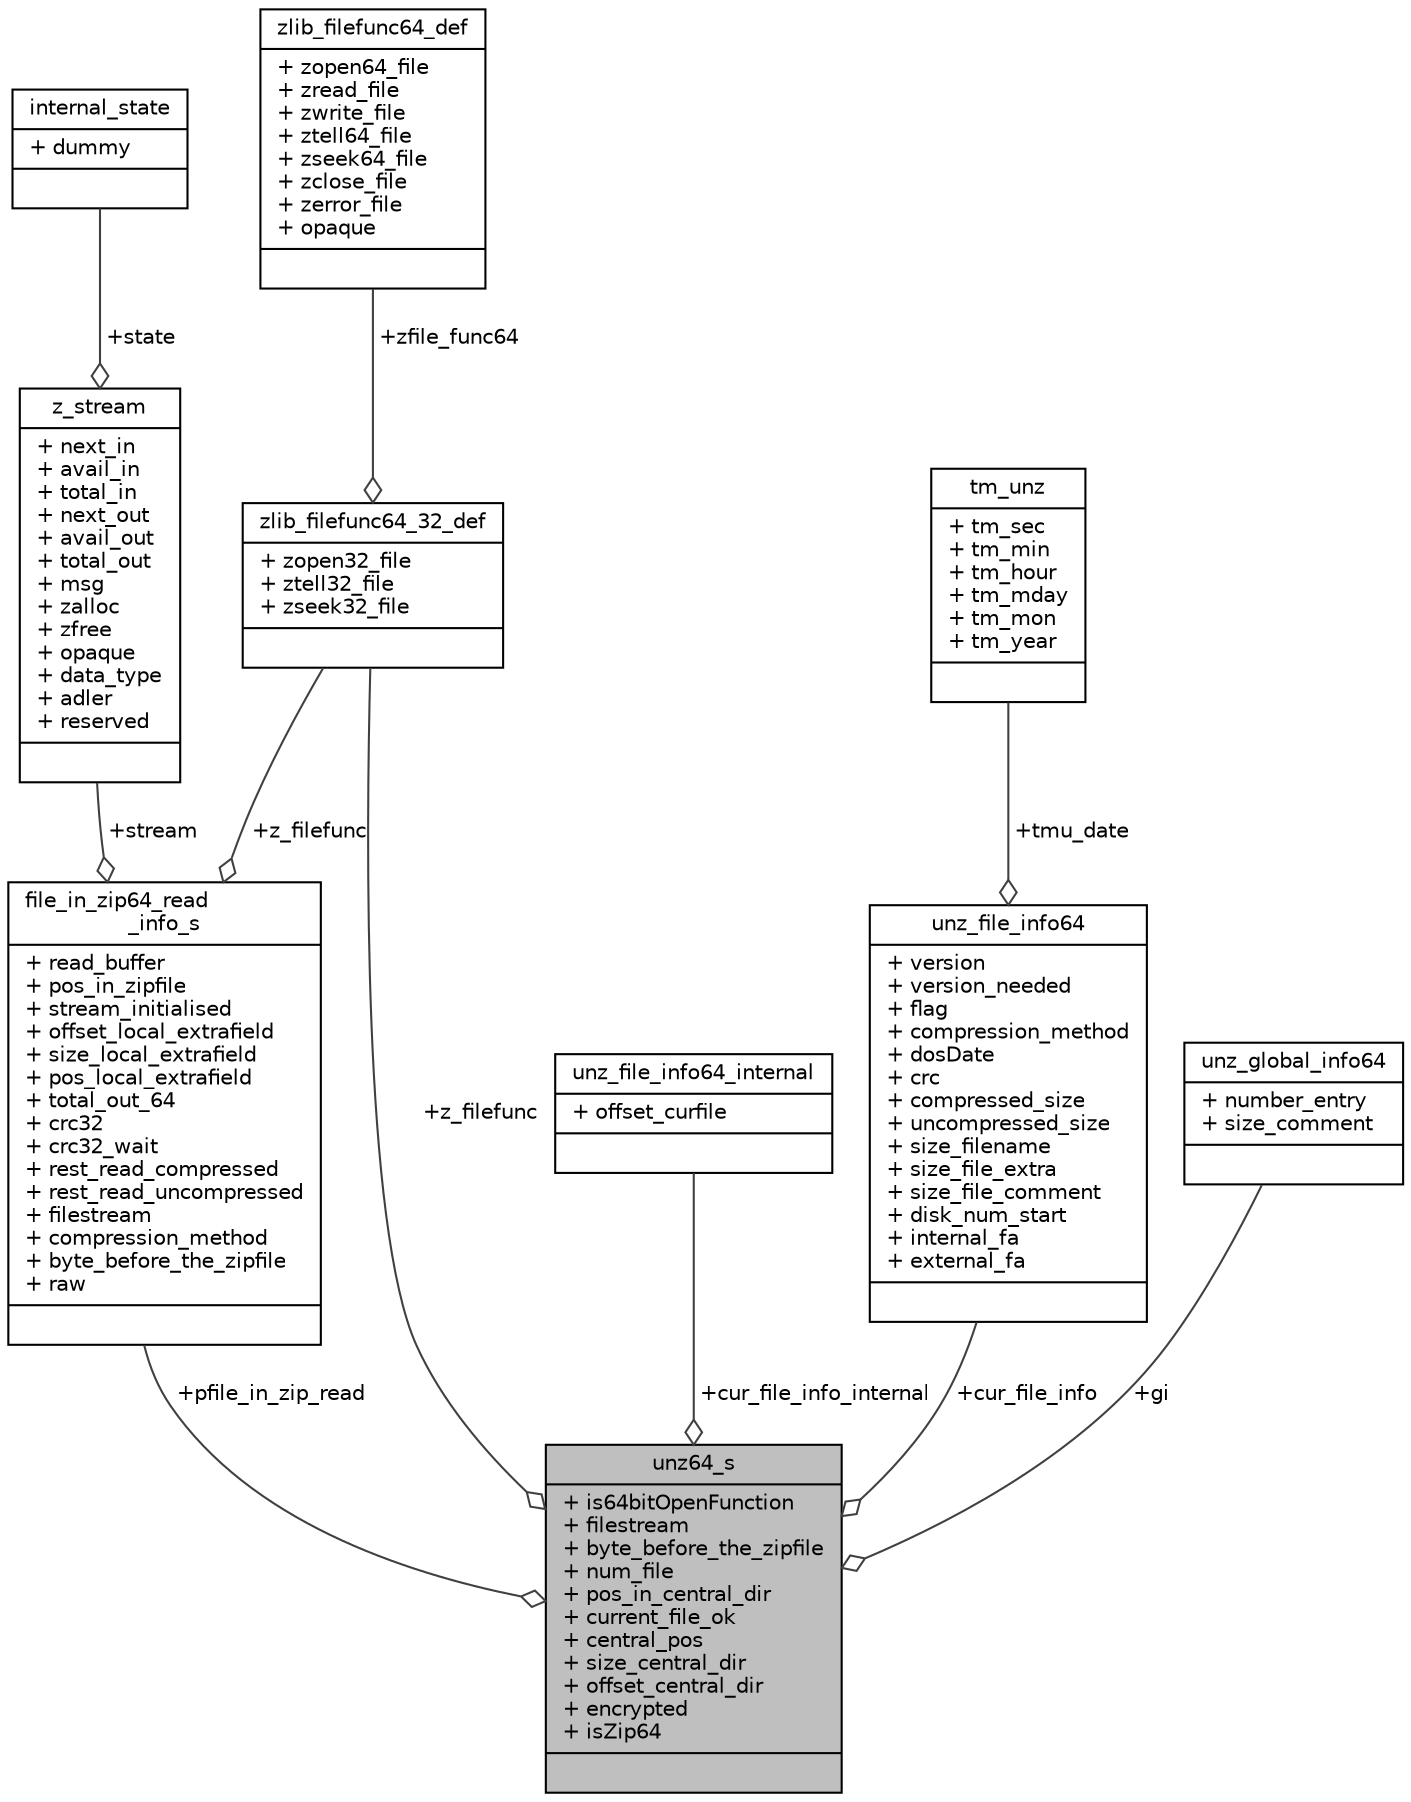 digraph "unz64_s"
{
  edge [fontname="Helvetica",fontsize="10",labelfontname="Helvetica",labelfontsize="10"];
  node [fontname="Helvetica",fontsize="10",shape=record];
  Node1 [label="{unz64_s\n|+ is64bitOpenFunction\l+ filestream\l+ byte_before_the_zipfile\l+ num_file\l+ pos_in_central_dir\l+ current_file_ok\l+ central_pos\l+ size_central_dir\l+ offset_central_dir\l+ encrypted\l+ isZip64\l|}",height=0.2,width=0.4,color="black", fillcolor="grey75", style="filled", fontcolor="black"];
  Node2 -> Node1 [color="grey25",fontsize="10",style="solid",label=" +pfile_in_zip_read" ,arrowhead="odiamond",fontname="Helvetica"];
  Node2 [label="{file_in_zip64_read\l_info_s\n|+ read_buffer\l+ pos_in_zipfile\l+ stream_initialised\l+ offset_local_extrafield\l+ size_local_extrafield\l+ pos_local_extrafield\l+ total_out_64\l+ crc32\l+ crc32_wait\l+ rest_read_compressed\l+ rest_read_uncompressed\l+ filestream\l+ compression_method\l+ byte_before_the_zipfile\l+ raw\l|}",height=0.2,width=0.4,color="black", fillcolor="white", style="filled",URL="$unzip_8c.html#structfile__in__zip64__read__info__s"];
  Node3 -> Node2 [color="grey25",fontsize="10",style="solid",label=" +stream" ,arrowhead="odiamond",fontname="Helvetica"];
  Node3 [label="{z_stream\n|+ next_in\l+ avail_in\l+ total_in\l+ next_out\l+ avail_out\l+ total_out\l+ msg\l+ zalloc\l+ zfree\l+ opaque\l+ data_type\l+ adler\l+ reserved\l|}",height=0.2,width=0.4,color="black", fillcolor="white", style="filled",URL="$zlib_8h.html#structz__stream"];
  Node4 -> Node3 [color="grey25",fontsize="10",style="solid",label=" +state" ,arrowhead="odiamond",fontname="Helvetica"];
  Node4 [label="{internal_state\n|+ dummy\l|}",height=0.2,width=0.4,color="black", fillcolor="white", style="filled",URL="$zutil_8c.html#structinternal__state"];
  Node5 -> Node2 [color="grey25",fontsize="10",style="solid",label=" +z_filefunc" ,arrowhead="odiamond",fontname="Helvetica"];
  Node5 [label="{zlib_filefunc64_32_def\n|+ zopen32_file\l+ ztell32_file\l+ zseek32_file\l|}",height=0.2,width=0.4,color="black", fillcolor="white", style="filled",URL="$ioapi_8h.html#structzlib__filefunc64__32__def"];
  Node6 -> Node5 [color="grey25",fontsize="10",style="solid",label=" +zfile_func64" ,arrowhead="odiamond",fontname="Helvetica"];
  Node6 [label="{zlib_filefunc64_def\n|+ zopen64_file\l+ zread_file\l+ zwrite_file\l+ ztell64_file\l+ zseek64_file\l+ zclose_file\l+ zerror_file\l+ opaque\l|}",height=0.2,width=0.4,color="black", fillcolor="white", style="filled",URL="$ioapi_8h.html#structzlib__filefunc64__def"];
  Node7 -> Node1 [color="grey25",fontsize="10",style="solid",label=" +cur_file_info_internal" ,arrowhead="odiamond",fontname="Helvetica"];
  Node7 [label="{unz_file_info64_internal\n|+ offset_curfile\l|}",height=0.2,width=0.4,color="black", fillcolor="white", style="filled",URL="$unzip_8c.html#structunz__file__info64__internal"];
  Node8 -> Node1 [color="grey25",fontsize="10",style="solid",label=" +cur_file_info" ,arrowhead="odiamond",fontname="Helvetica"];
  Node8 [label="{unz_file_info64\n|+ version\l+ version_needed\l+ flag\l+ compression_method\l+ dosDate\l+ crc\l+ compressed_size\l+ uncompressed_size\l+ size_filename\l+ size_file_extra\l+ size_file_comment\l+ disk_num_start\l+ internal_fa\l+ external_fa\l|}",height=0.2,width=0.4,color="black", fillcolor="white", style="filled",URL="$unzip_8h.html#structunz__file__info64"];
  Node9 -> Node8 [color="grey25",fontsize="10",style="solid",label=" +tmu_date" ,arrowhead="odiamond",fontname="Helvetica"];
  Node9 [label="{tm_unz\n|+ tm_sec\l+ tm_min\l+ tm_hour\l+ tm_mday\l+ tm_mon\l+ tm_year\l|}",height=0.2,width=0.4,color="black", fillcolor="white", style="filled",URL="$unzip_8h.html#structtm__unz"];
  Node10 -> Node1 [color="grey25",fontsize="10",style="solid",label=" +gi" ,arrowhead="odiamond",fontname="Helvetica"];
  Node10 [label="{unz_global_info64\n|+ number_entry\l+ size_comment\l|}",height=0.2,width=0.4,color="black", fillcolor="white", style="filled",URL="$unzip_8h.html#structunz__global__info64"];
  Node5 -> Node1 [color="grey25",fontsize="10",style="solid",label=" +z_filefunc" ,arrowhead="odiamond",fontname="Helvetica"];
}
